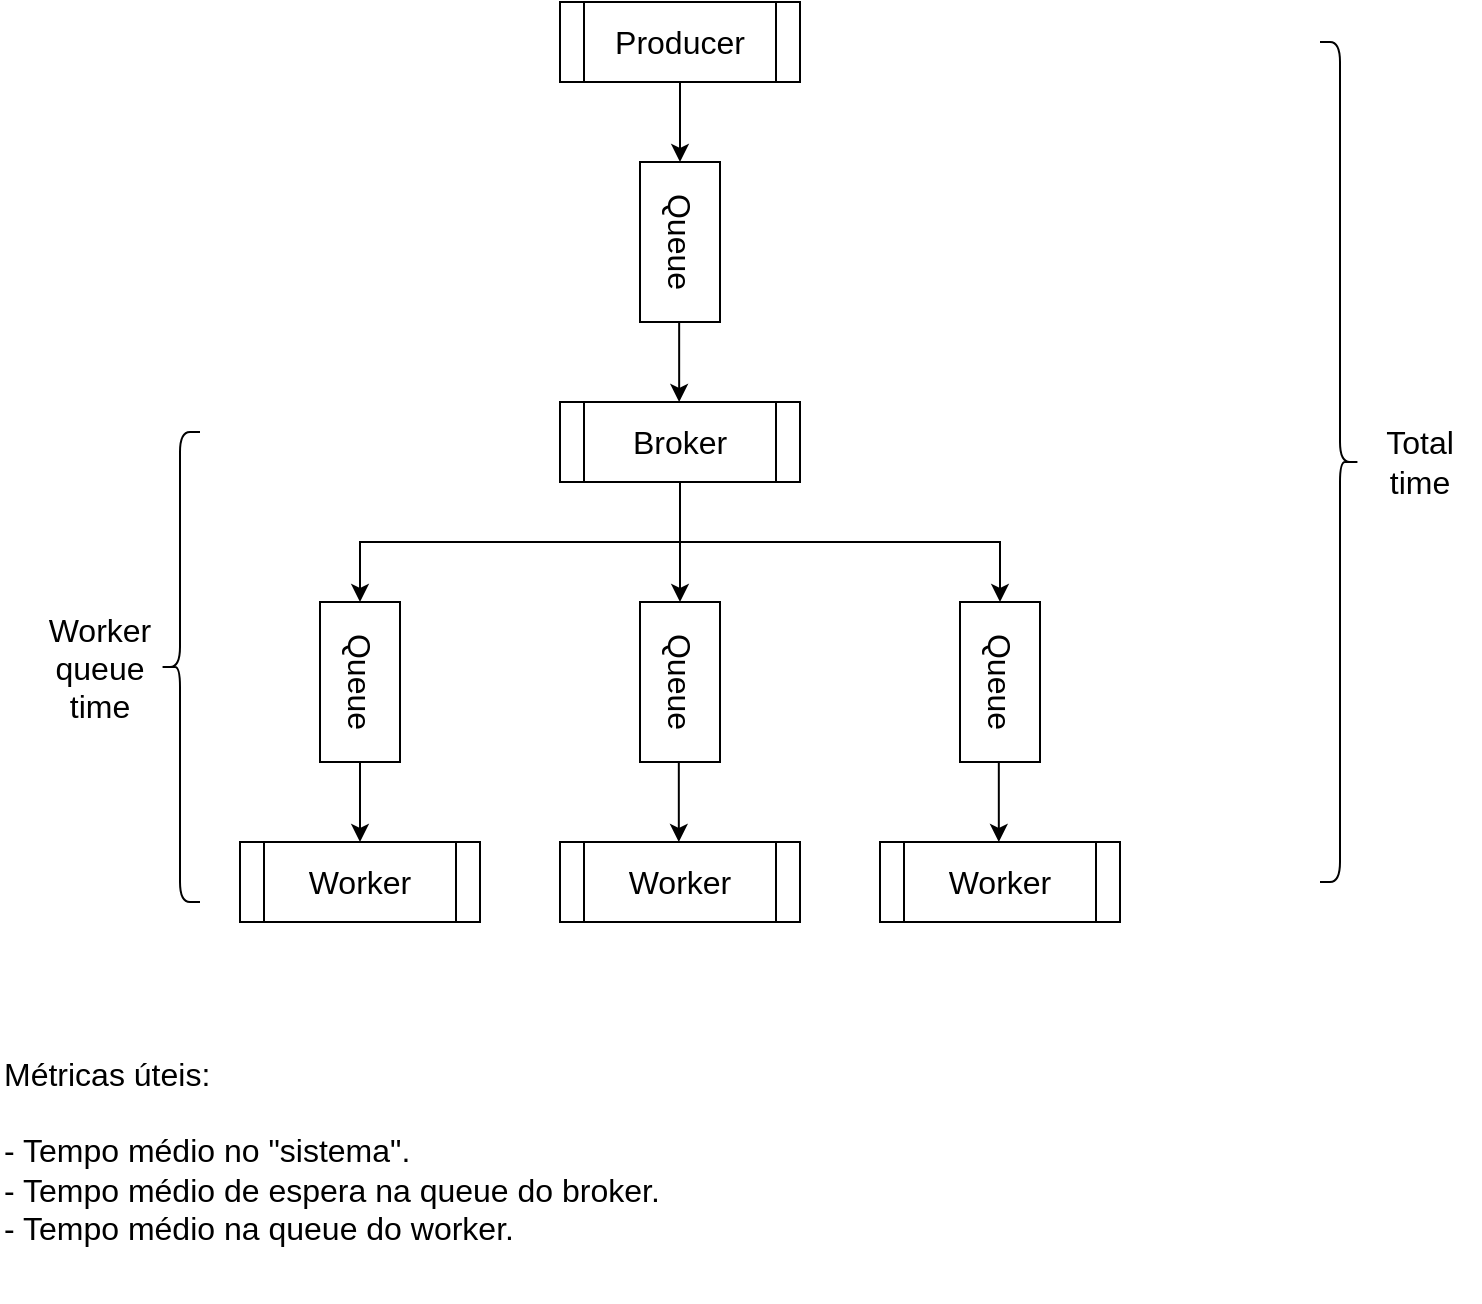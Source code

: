 <mxfile version="16.5.3" type="device"><diagram id="EelGJJKcgGTNd_OfbR3M" name="Page-1"><mxGraphModel dx="946" dy="589" grid="1" gridSize="10" guides="1" tooltips="1" connect="1" arrows="1" fold="1" page="1" pageScale="1" pageWidth="850" pageHeight="1100" math="0" shadow="0"><root><mxCell id="0"/><mxCell id="1" parent="0"/><mxCell id="GW6Gym9xoyHZLPIagmh0-2" value="" style="endArrow=classic;html=1;rounded=0;fontSize=16;exitX=0.5;exitY=1;exitDx=0;exitDy=0;entryX=0;entryY=0.5;entryDx=0;entryDy=0;" edge="1" parent="1" target="GW6Gym9xoyHZLPIagmh0-5"><mxGeometry width="50" height="50" relative="1" as="geometry"><mxPoint x="400" y="120" as="sourcePoint"/><mxPoint x="400" y="150" as="targetPoint"/></mxGeometry></mxCell><mxCell id="GW6Gym9xoyHZLPIagmh0-4" value="Producer" style="shape=process;whiteSpace=wrap;html=1;backgroundOutline=1;fontSize=16;" vertex="1" parent="1"><mxGeometry x="340" y="80" width="120" height="40" as="geometry"/></mxCell><mxCell id="GW6Gym9xoyHZLPIagmh0-5" value="Queue" style="rounded=0;whiteSpace=wrap;html=1;fontSize=16;rotation=90;" vertex="1" parent="1"><mxGeometry x="360" y="180" width="80" height="40" as="geometry"/></mxCell><mxCell id="GW6Gym9xoyHZLPIagmh0-6" value="" style="shape=image;verticalLabelPosition=bottom;labelBackgroundColor=default;verticalAlign=top;aspect=fixed;imageAspect=0;image=https://upload.wikimedia.org/wikipedia/commons/thumb/7/71/RabbitMQ_logo.svg/1200px-RabbitMQ_logo.svg.png;" vertex="1" parent="1"><mxGeometry x="430" y="195" width="64.2" height="10" as="geometry"/></mxCell><mxCell id="GW6Gym9xoyHZLPIagmh0-8" value="Broker" style="shape=process;whiteSpace=wrap;html=1;backgroundOutline=1;fontSize=16;" vertex="1" parent="1"><mxGeometry x="340" y="280" width="120" height="40" as="geometry"/></mxCell><mxCell id="GW6Gym9xoyHZLPIagmh0-9" value="" style="endArrow=classic;html=1;rounded=0;fontSize=16;exitX=0.5;exitY=1;exitDx=0;exitDy=0;entryX=0;entryY=0.5;entryDx=0;entryDy=0;" edge="1" parent="1"><mxGeometry width="50" height="50" relative="1" as="geometry"><mxPoint x="399.58" y="240" as="sourcePoint"/><mxPoint x="399.58" y="280" as="targetPoint"/></mxGeometry></mxCell><mxCell id="GW6Gym9xoyHZLPIagmh0-10" value="Queue" style="rounded=0;whiteSpace=wrap;html=1;fontSize=16;rotation=90;" vertex="1" parent="1"><mxGeometry x="200" y="400" width="80" height="40" as="geometry"/></mxCell><mxCell id="GW6Gym9xoyHZLPIagmh0-11" value="Queue" style="rounded=0;whiteSpace=wrap;html=1;fontSize=16;rotation=90;" vertex="1" parent="1"><mxGeometry x="360" y="400" width="80" height="40" as="geometry"/></mxCell><mxCell id="GW6Gym9xoyHZLPIagmh0-12" value="Queue" style="rounded=0;whiteSpace=wrap;html=1;fontSize=16;rotation=90;" vertex="1" parent="1"><mxGeometry x="520" y="400" width="80" height="40" as="geometry"/></mxCell><mxCell id="GW6Gym9xoyHZLPIagmh0-14" value="" style="endArrow=classic;html=1;rounded=0;fontSize=16;exitX=0.5;exitY=1;exitDx=0;exitDy=0;entryX=0;entryY=0.5;entryDx=0;entryDy=0;" edge="1" parent="1" source="GW6Gym9xoyHZLPIagmh0-8" target="GW6Gym9xoyHZLPIagmh0-10"><mxGeometry width="50" height="50" relative="1" as="geometry"><mxPoint x="390" y="400" as="sourcePoint"/><mxPoint x="440" y="350" as="targetPoint"/><Array as="points"><mxPoint x="400" y="350"/><mxPoint x="240" y="350"/></Array></mxGeometry></mxCell><mxCell id="GW6Gym9xoyHZLPIagmh0-15" value="" style="endArrow=classic;html=1;rounded=0;fontSize=16;entryX=0;entryY=0.5;entryDx=0;entryDy=0;" edge="1" parent="1" target="GW6Gym9xoyHZLPIagmh0-11"><mxGeometry width="50" height="50" relative="1" as="geometry"><mxPoint x="400" y="320" as="sourcePoint"/><mxPoint x="480" y="360" as="targetPoint"/></mxGeometry></mxCell><mxCell id="GW6Gym9xoyHZLPIagmh0-16" value="" style="endArrow=classic;html=1;rounded=0;fontSize=16;entryX=0;entryY=0.5;entryDx=0;entryDy=0;" edge="1" parent="1" target="GW6Gym9xoyHZLPIagmh0-12"><mxGeometry width="50" height="50" relative="1" as="geometry"><mxPoint x="400" y="320" as="sourcePoint"/><mxPoint x="490" y="390" as="targetPoint"/><Array as="points"><mxPoint x="400" y="350"/><mxPoint x="560" y="350"/></Array></mxGeometry></mxCell><mxCell id="GW6Gym9xoyHZLPIagmh0-17" value="" style="shape=image;verticalLabelPosition=bottom;labelBackgroundColor=default;verticalAlign=top;aspect=fixed;imageAspect=0;image=https://upload.wikimedia.org/wikipedia/commons/thumb/7/71/RabbitMQ_logo.svg/1200px-RabbitMQ_logo.svg.png;" vertex="1" parent="1"><mxGeometry x="270" y="415" width="64.2" height="10" as="geometry"/></mxCell><mxCell id="GW6Gym9xoyHZLPIagmh0-18" value="" style="shape=image;verticalLabelPosition=bottom;labelBackgroundColor=default;verticalAlign=top;aspect=fixed;imageAspect=0;image=https://upload.wikimedia.org/wikipedia/commons/thumb/7/71/RabbitMQ_logo.svg/1200px-RabbitMQ_logo.svg.png;" vertex="1" parent="1"><mxGeometry x="430" y="415" width="64.2" height="10" as="geometry"/></mxCell><mxCell id="GW6Gym9xoyHZLPIagmh0-19" value="" style="shape=image;verticalLabelPosition=bottom;labelBackgroundColor=default;verticalAlign=top;aspect=fixed;imageAspect=0;image=https://upload.wikimedia.org/wikipedia/commons/thumb/7/71/RabbitMQ_logo.svg/1200px-RabbitMQ_logo.svg.png;" vertex="1" parent="1"><mxGeometry x="590" y="415" width="64.2" height="10" as="geometry"/></mxCell><mxCell id="GW6Gym9xoyHZLPIagmh0-20" value="Worker" style="shape=process;whiteSpace=wrap;html=1;backgroundOutline=1;fontSize=16;" vertex="1" parent="1"><mxGeometry x="180" y="500" width="120" height="40" as="geometry"/></mxCell><mxCell id="GW6Gym9xoyHZLPIagmh0-21" value="Worker" style="shape=process;whiteSpace=wrap;html=1;backgroundOutline=1;fontSize=16;" vertex="1" parent="1"><mxGeometry x="340" y="500" width="120" height="40" as="geometry"/></mxCell><mxCell id="GW6Gym9xoyHZLPIagmh0-22" value="Worker" style="shape=process;whiteSpace=wrap;html=1;backgroundOutline=1;fontSize=16;" vertex="1" parent="1"><mxGeometry x="500" y="500" width="120" height="40" as="geometry"/></mxCell><mxCell id="GW6Gym9xoyHZLPIagmh0-23" value="" style="endArrow=classic;html=1;rounded=0;fontSize=16;exitX=1;exitY=0.5;exitDx=0;exitDy=0;entryX=0.5;entryY=0;entryDx=0;entryDy=0;" edge="1" parent="1" source="GW6Gym9xoyHZLPIagmh0-10" target="GW6Gym9xoyHZLPIagmh0-20"><mxGeometry width="50" height="50" relative="1" as="geometry"><mxPoint x="410" y="550" as="sourcePoint"/><mxPoint x="460" y="500" as="targetPoint"/></mxGeometry></mxCell><mxCell id="GW6Gym9xoyHZLPIagmh0-24" value="" style="endArrow=classic;html=1;rounded=0;fontSize=16;exitX=1;exitY=0.5;exitDx=0;exitDy=0;entryX=0.5;entryY=0;entryDx=0;entryDy=0;" edge="1" parent="1"><mxGeometry width="50" height="50" relative="1" as="geometry"><mxPoint x="399.41" y="460" as="sourcePoint"/><mxPoint x="399.41" y="500" as="targetPoint"/></mxGeometry></mxCell><mxCell id="GW6Gym9xoyHZLPIagmh0-25" value="" style="endArrow=classic;html=1;rounded=0;fontSize=16;exitX=1;exitY=0.5;exitDx=0;exitDy=0;entryX=0.5;entryY=0;entryDx=0;entryDy=0;" edge="1" parent="1"><mxGeometry width="50" height="50" relative="1" as="geometry"><mxPoint x="559.41" y="460" as="sourcePoint"/><mxPoint x="559.41" y="500" as="targetPoint"/></mxGeometry></mxCell><mxCell id="GW6Gym9xoyHZLPIagmh0-26" value="" style="shape=curlyBracket;whiteSpace=wrap;html=1;rounded=1;flipH=1;fontSize=16;" vertex="1" parent="1"><mxGeometry x="720" y="100" width="20" height="420" as="geometry"/></mxCell><mxCell id="GW6Gym9xoyHZLPIagmh0-27" value="Total time" style="text;html=1;strokeColor=none;fillColor=none;align=center;verticalAlign=middle;whiteSpace=wrap;rounded=0;fontSize=16;" vertex="1" parent="1"><mxGeometry x="740" y="295" width="60" height="30" as="geometry"/></mxCell><mxCell id="GW6Gym9xoyHZLPIagmh0-28" value="" style="shape=curlyBracket;whiteSpace=wrap;html=1;rounded=1;fontSize=16;" vertex="1" parent="1"><mxGeometry x="140" y="295" width="20" height="235" as="geometry"/></mxCell><mxCell id="GW6Gym9xoyHZLPIagmh0-31" value="Worker queue time" style="text;html=1;strokeColor=none;fillColor=none;align=center;verticalAlign=middle;whiteSpace=wrap;rounded=0;fontSize=16;" vertex="1" parent="1"><mxGeometry x="80" y="397.5" width="60" height="30" as="geometry"/></mxCell><mxCell id="GW6Gym9xoyHZLPIagmh0-32" value="Métricas úteis:&lt;br&gt;&amp;nbsp;&lt;br&gt;- Tempo médio no &quot;sistema&quot;.&lt;br&gt;- Tempo médio de espera na queue do broker.&lt;br&gt;- Tempo médio na queue do worker." style="text;html=1;strokeColor=none;fillColor=none;align=left;verticalAlign=top;whiteSpace=wrap;rounded=0;fontSize=16;" vertex="1" parent="1"><mxGeometry x="60" y="600" width="540" height="130" as="geometry"/></mxCell></root></mxGraphModel></diagram></mxfile>